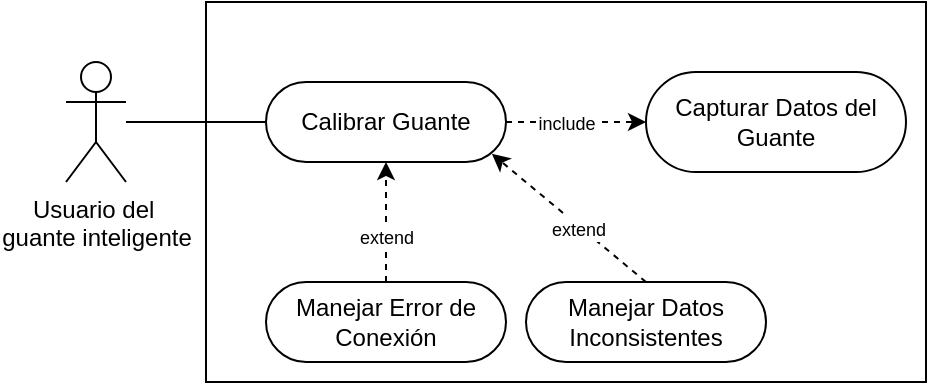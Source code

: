 <mxfile version="28.2.2">
  <diagram name="Página-1" id="LQeLigVJHoN_diJW79cl">
    <mxGraphModel dx="403" dy="550" grid="1" gridSize="10" guides="1" tooltips="1" connect="1" arrows="1" fold="1" page="1" pageScale="1" pageWidth="827" pageHeight="1169" math="0" shadow="0">
      <root>
        <mxCell id="0" />
        <mxCell id="1" parent="0" />
        <mxCell id="ru4B8mah-PQF-TwToz5s-1" value="&lt;div&gt;Usuario del&amp;nbsp;&lt;/div&gt;&lt;div&gt;guante inteligente&lt;/div&gt;" style="shape=umlActor;verticalLabelPosition=bottom;verticalAlign=top;html=1;outlineConnect=0;" vertex="1" parent="1">
          <mxGeometry x="180" y="220" width="30" height="60" as="geometry" />
        </mxCell>
        <mxCell id="ru4B8mah-PQF-TwToz5s-2" value="" style="rounded=0;whiteSpace=wrap;html=1;" vertex="1" parent="1">
          <mxGeometry x="250" y="190" width="360" height="190" as="geometry" />
        </mxCell>
        <mxCell id="ru4B8mah-PQF-TwToz5s-9" style="edgeStyle=orthogonalEdgeStyle;rounded=0;orthogonalLoop=1;jettySize=auto;html=1;entryX=0;entryY=0.5;entryDx=0;entryDy=0;dashed=1;" edge="1" parent="1" source="ru4B8mah-PQF-TwToz5s-3" target="ru4B8mah-PQF-TwToz5s-4">
          <mxGeometry relative="1" as="geometry" />
        </mxCell>
        <mxCell id="ru4B8mah-PQF-TwToz5s-12" value="&lt;font style=&quot;font-size: 9px;&quot;&gt;include&lt;/font&gt;" style="edgeLabel;html=1;align=center;verticalAlign=middle;resizable=0;points=[];" vertex="1" connectable="0" parent="ru4B8mah-PQF-TwToz5s-9">
          <mxGeometry x="-0.376" y="-2" relative="1" as="geometry">
            <mxPoint x="8" y="-2" as="offset" />
          </mxGeometry>
        </mxCell>
        <mxCell id="ru4B8mah-PQF-TwToz5s-3" value="Calibrar Guante" style="rounded=1;whiteSpace=wrap;html=1;arcSize=50;" vertex="1" parent="1">
          <mxGeometry x="280" y="230" width="120" height="40" as="geometry" />
        </mxCell>
        <mxCell id="ru4B8mah-PQF-TwToz5s-4" value="Capturar Datos del Guante" style="rounded=1;whiteSpace=wrap;html=1;arcSize=50;" vertex="1" parent="1">
          <mxGeometry x="470" y="225" width="130" height="50" as="geometry" />
        </mxCell>
        <mxCell id="ru4B8mah-PQF-TwToz5s-7" style="edgeStyle=orthogonalEdgeStyle;rounded=0;orthogonalLoop=1;jettySize=auto;html=1;exitX=0.5;exitY=0;exitDx=0;exitDy=0;entryX=0.5;entryY=1;entryDx=0;entryDy=0;dashed=1;" edge="1" parent="1" source="ru4B8mah-PQF-TwToz5s-5" target="ru4B8mah-PQF-TwToz5s-3">
          <mxGeometry relative="1" as="geometry" />
        </mxCell>
        <mxCell id="ru4B8mah-PQF-TwToz5s-10" value="&lt;font style=&quot;font-size: 9px;&quot;&gt;extend&lt;/font&gt;" style="edgeLabel;html=1;align=center;verticalAlign=middle;resizable=0;points=[];" vertex="1" connectable="0" parent="ru4B8mah-PQF-TwToz5s-7">
          <mxGeometry x="-0.241" relative="1" as="geometry">
            <mxPoint as="offset" />
          </mxGeometry>
        </mxCell>
        <mxCell id="ru4B8mah-PQF-TwToz5s-5" value="Manejar Error de Conexión" style="rounded=1;whiteSpace=wrap;html=1;arcSize=50;" vertex="1" parent="1">
          <mxGeometry x="280" y="330" width="120" height="40" as="geometry" />
        </mxCell>
        <mxCell id="ru4B8mah-PQF-TwToz5s-6" value="Manejar Datos Inconsistentes" style="rounded=1;whiteSpace=wrap;html=1;arcSize=50;" vertex="1" parent="1">
          <mxGeometry x="410" y="330" width="120" height="40" as="geometry" />
        </mxCell>
        <mxCell id="ru4B8mah-PQF-TwToz5s-8" style="rounded=0;orthogonalLoop=1;jettySize=auto;html=1;exitX=0.5;exitY=0;exitDx=0;exitDy=0;entryX=0.941;entryY=0.897;entryDx=0;entryDy=0;entryPerimeter=0;dashed=1;" edge="1" parent="1" source="ru4B8mah-PQF-TwToz5s-6" target="ru4B8mah-PQF-TwToz5s-3">
          <mxGeometry relative="1" as="geometry" />
        </mxCell>
        <mxCell id="ru4B8mah-PQF-TwToz5s-11" value="&lt;font style=&quot;font-size: 9px;&quot;&gt;extend&lt;/font&gt;" style="edgeLabel;html=1;align=center;verticalAlign=middle;resizable=0;points=[];" vertex="1" connectable="0" parent="ru4B8mah-PQF-TwToz5s-8">
          <mxGeometry x="-0.121" y="1" relative="1" as="geometry">
            <mxPoint as="offset" />
          </mxGeometry>
        </mxCell>
        <mxCell id="ru4B8mah-PQF-TwToz5s-13" value="" style="endArrow=none;html=1;rounded=0;entryX=0;entryY=0.5;entryDx=0;entryDy=0;" edge="1" parent="1" source="ru4B8mah-PQF-TwToz5s-1" target="ru4B8mah-PQF-TwToz5s-3">
          <mxGeometry width="50" height="50" relative="1" as="geometry">
            <mxPoint x="240" y="430" as="sourcePoint" />
            <mxPoint x="290" y="380" as="targetPoint" />
          </mxGeometry>
        </mxCell>
      </root>
    </mxGraphModel>
  </diagram>
</mxfile>
